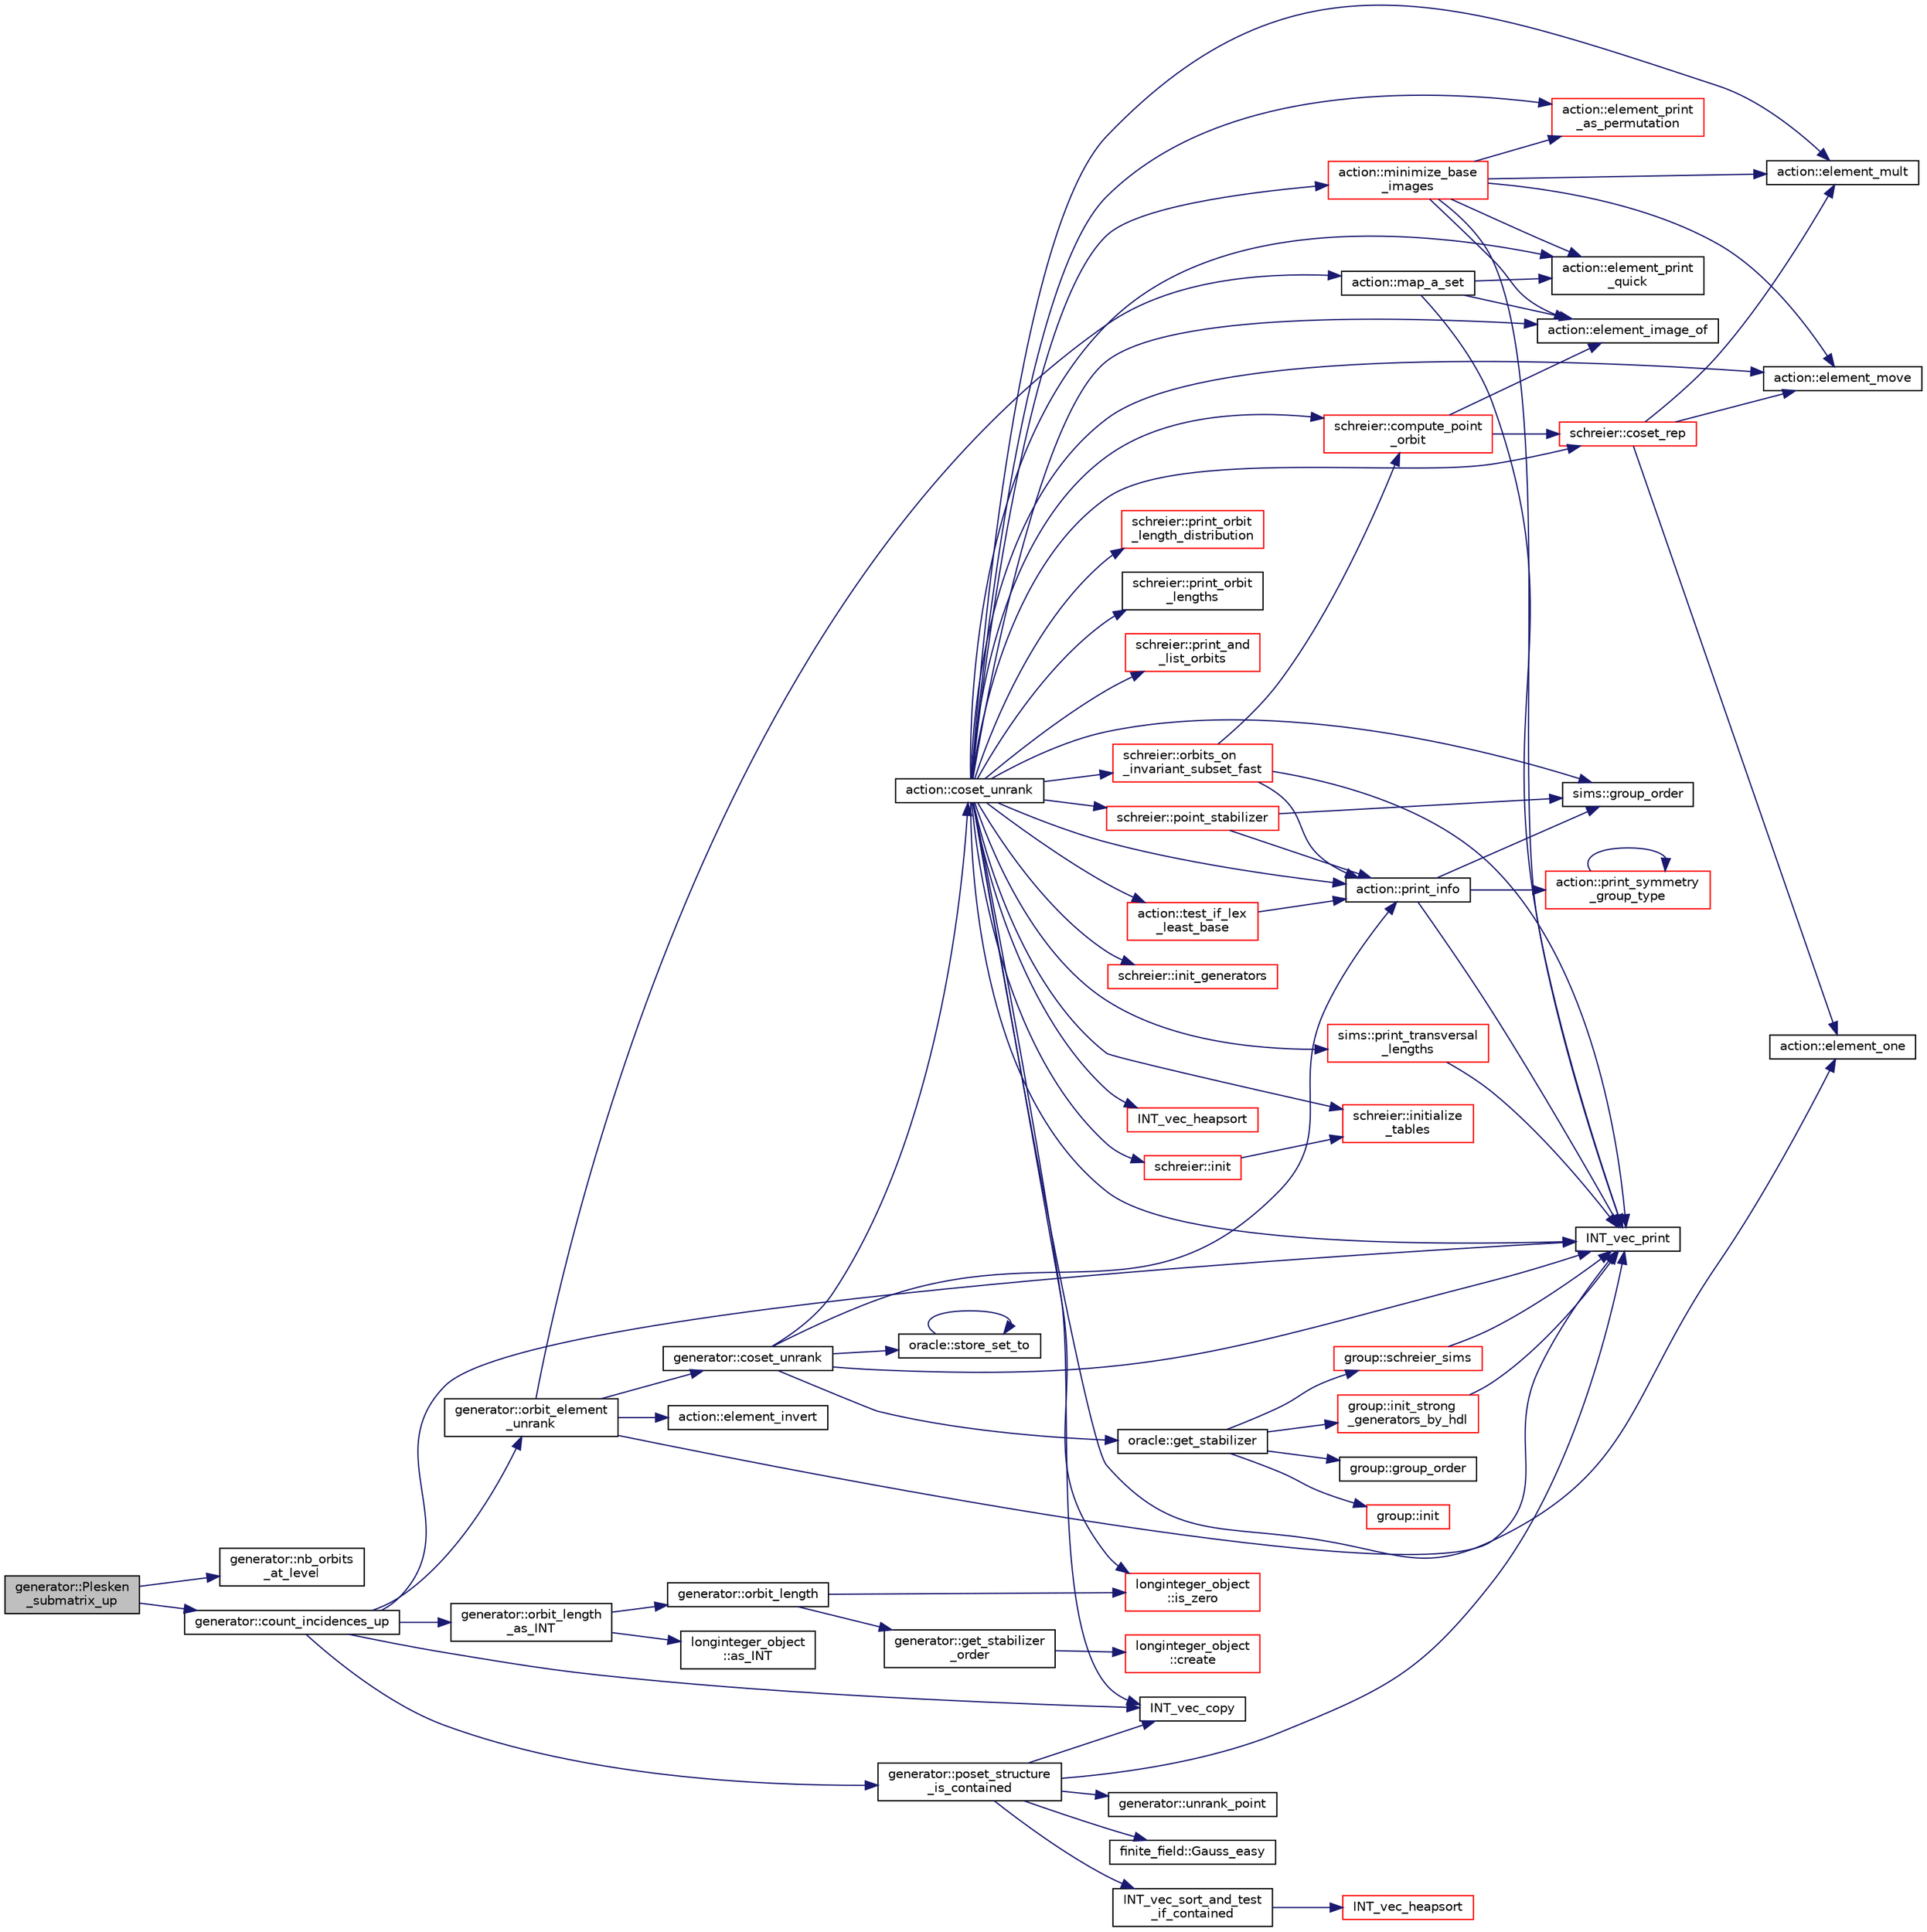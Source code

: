 digraph "generator::Plesken_submatrix_up"
{
  edge [fontname="Helvetica",fontsize="10",labelfontname="Helvetica",labelfontsize="10"];
  node [fontname="Helvetica",fontsize="10",shape=record];
  rankdir="LR";
  Node17274 [label="generator::Plesken\l_submatrix_up",height=0.2,width=0.4,color="black", fillcolor="grey75", style="filled", fontcolor="black"];
  Node17274 -> Node17275 [color="midnightblue",fontsize="10",style="solid",fontname="Helvetica"];
  Node17275 [label="generator::nb_orbits\l_at_level",height=0.2,width=0.4,color="black", fillcolor="white", style="filled",URL="$d7/d73/classgenerator.html#a020f3d8378448310d044a4a24fadf301"];
  Node17274 -> Node17276 [color="midnightblue",fontsize="10",style="solid",fontname="Helvetica"];
  Node17276 [label="generator::count_incidences_up",height=0.2,width=0.4,color="black", fillcolor="white", style="filled",URL="$d7/d73/classgenerator.html#a9d833d8494072c07de28b8f0e9b8155d"];
  Node17276 -> Node17277 [color="midnightblue",fontsize="10",style="solid",fontname="Helvetica"];
  Node17277 [label="generator::orbit_element\l_unrank",height=0.2,width=0.4,color="black", fillcolor="white", style="filled",URL="$d7/d73/classgenerator.html#a26a8d0b1964170e19dcbd37fa0a4957f"];
  Node17277 -> Node17278 [color="midnightblue",fontsize="10",style="solid",fontname="Helvetica"];
  Node17278 [label="generator::coset_unrank",height=0.2,width=0.4,color="black", fillcolor="white", style="filled",URL="$d7/d73/classgenerator.html#a489f02ee804f130f666029a46020aaf6"];
  Node17278 -> Node17279 [color="midnightblue",fontsize="10",style="solid",fontname="Helvetica"];
  Node17279 [label="action::print_info",height=0.2,width=0.4,color="black", fillcolor="white", style="filled",URL="$d2/d86/classaction.html#a6f89e493e5c5a32e5c3b8963d438ce86"];
  Node17279 -> Node17280 [color="midnightblue",fontsize="10",style="solid",fontname="Helvetica"];
  Node17280 [label="action::print_symmetry\l_group_type",height=0.2,width=0.4,color="red", fillcolor="white", style="filled",URL="$d2/d86/classaction.html#aed811766c7e64fe2c853df8b0b67aa6e"];
  Node17280 -> Node17280 [color="midnightblue",fontsize="10",style="solid",fontname="Helvetica"];
  Node17279 -> Node17282 [color="midnightblue",fontsize="10",style="solid",fontname="Helvetica"];
  Node17282 [label="INT_vec_print",height=0.2,width=0.4,color="black", fillcolor="white", style="filled",URL="$df/dbf/sajeeb_8_c.html#a79a5901af0b47dd0d694109543c027fe"];
  Node17279 -> Node17283 [color="midnightblue",fontsize="10",style="solid",fontname="Helvetica"];
  Node17283 [label="sims::group_order",height=0.2,width=0.4,color="black", fillcolor="white", style="filled",URL="$d9/df3/classsims.html#aa442445175656570fa35febbe790efad"];
  Node17278 -> Node17284 [color="midnightblue",fontsize="10",style="solid",fontname="Helvetica"];
  Node17284 [label="oracle::store_set_to",height=0.2,width=0.4,color="black", fillcolor="white", style="filled",URL="$d7/da7/classoracle.html#a4489d03d342f31d1e64632ce4d0e700d"];
  Node17284 -> Node17284 [color="midnightblue",fontsize="10",style="solid",fontname="Helvetica"];
  Node17278 -> Node17282 [color="midnightblue",fontsize="10",style="solid",fontname="Helvetica"];
  Node17278 -> Node17285 [color="midnightblue",fontsize="10",style="solid",fontname="Helvetica"];
  Node17285 [label="oracle::get_stabilizer",height=0.2,width=0.4,color="black", fillcolor="white", style="filled",URL="$d7/da7/classoracle.html#a66344906577c7688e2e5f3d0c5748d2c"];
  Node17285 -> Node17286 [color="midnightblue",fontsize="10",style="solid",fontname="Helvetica"];
  Node17286 [label="group::init",height=0.2,width=0.4,color="red", fillcolor="white", style="filled",URL="$d1/db7/classgroup.html#a9f5de0500658e265332c7f62c0d3962d"];
  Node17285 -> Node17288 [color="midnightblue",fontsize="10",style="solid",fontname="Helvetica"];
  Node17288 [label="group::init_strong\l_generators_by_hdl",height=0.2,width=0.4,color="red", fillcolor="white", style="filled",URL="$d1/db7/classgroup.html#a65100d600cfb0955dae3582a2d6a2532"];
  Node17288 -> Node17282 [color="midnightblue",fontsize="10",style="solid",fontname="Helvetica"];
  Node17285 -> Node17295 [color="midnightblue",fontsize="10",style="solid",fontname="Helvetica"];
  Node17295 [label="group::schreier_sims",height=0.2,width=0.4,color="red", fillcolor="white", style="filled",URL="$d1/db7/classgroup.html#a224ed784f302897ca0c0e578446afa08"];
  Node17295 -> Node17282 [color="midnightblue",fontsize="10",style="solid",fontname="Helvetica"];
  Node17285 -> Node17311 [color="midnightblue",fontsize="10",style="solid",fontname="Helvetica"];
  Node17311 [label="group::group_order",height=0.2,width=0.4,color="black", fillcolor="white", style="filled",URL="$d1/db7/classgroup.html#a2d70bcf6a1495e7fb8e16ba7dfadb725"];
  Node17278 -> Node17312 [color="midnightblue",fontsize="10",style="solid",fontname="Helvetica"];
  Node17312 [label="action::coset_unrank",height=0.2,width=0.4,color="black", fillcolor="white", style="filled",URL="$d2/d86/classaction.html#aeabf488f671d4e77a8a892eb58d82b34"];
  Node17312 -> Node17279 [color="midnightblue",fontsize="10",style="solid",fontname="Helvetica"];
  Node17312 -> Node17283 [color="midnightblue",fontsize="10",style="solid",fontname="Helvetica"];
  Node17312 -> Node17313 [color="midnightblue",fontsize="10",style="solid",fontname="Helvetica"];
  Node17313 [label="action::test_if_lex\l_least_base",height=0.2,width=0.4,color="red", fillcolor="white", style="filled",URL="$d2/d86/classaction.html#afb63a2be19013fcf35337553d7c08eda"];
  Node17313 -> Node17279 [color="midnightblue",fontsize="10",style="solid",fontname="Helvetica"];
  Node17312 -> Node17787 [color="midnightblue",fontsize="10",style="solid",fontname="Helvetica"];
  Node17787 [label="sims::print_transversal\l_lengths",height=0.2,width=0.4,color="red", fillcolor="white", style="filled",URL="$d9/df3/classsims.html#a122d9276cad4b4fbb8ea6f7831d43020"];
  Node17787 -> Node17282 [color="midnightblue",fontsize="10",style="solid",fontname="Helvetica"];
  Node17312 -> Node17789 [color="midnightblue",fontsize="10",style="solid",fontname="Helvetica"];
  Node17789 [label="schreier::init",height=0.2,width=0.4,color="red", fillcolor="white", style="filled",URL="$d3/dd6/classschreier.html#a7443bebde2aa08acae16c0ff29c9abcf"];
  Node17789 -> Node17790 [color="midnightblue",fontsize="10",style="solid",fontname="Helvetica"];
  Node17790 [label="schreier::initialize\l_tables",height=0.2,width=0.4,color="red", fillcolor="white", style="filled",URL="$d3/dd6/classschreier.html#acccc16670f88b14ddc69856cd5c0b36d"];
  Node17312 -> Node17790 [color="midnightblue",fontsize="10",style="solid",fontname="Helvetica"];
  Node17312 -> Node17792 [color="midnightblue",fontsize="10",style="solid",fontname="Helvetica"];
  Node17792 [label="schreier::init_generators",height=0.2,width=0.4,color="red", fillcolor="white", style="filled",URL="$d3/dd6/classschreier.html#a04fd581636085a7414e1b5d1004e44e0"];
  Node17312 -> Node17303 [color="midnightblue",fontsize="10",style="solid",fontname="Helvetica"];
  Node17303 [label="action::element_print\l_quick",height=0.2,width=0.4,color="black", fillcolor="white", style="filled",URL="$d2/d86/classaction.html#a4844680cf6750396f76494a28655265b"];
  Node17312 -> Node17324 [color="midnightblue",fontsize="10",style="solid",fontname="Helvetica"];
  Node17324 [label="action::element_one",height=0.2,width=0.4,color="black", fillcolor="white", style="filled",URL="$d2/d86/classaction.html#a780a105daf04d6d1fe7e2f63b3c88e3b"];
  Node17312 -> Node17362 [color="midnightblue",fontsize="10",style="solid",fontname="Helvetica"];
  Node17362 [label="INT_vec_copy",height=0.2,width=0.4,color="black", fillcolor="white", style="filled",URL="$df/dbf/sajeeb_8_c.html#ac2d875e27e009af6ec04d17254d11075"];
  Node17312 -> Node17674 [color="midnightblue",fontsize="10",style="solid",fontname="Helvetica"];
  Node17674 [label="INT_vec_heapsort",height=0.2,width=0.4,color="red", fillcolor="white", style="filled",URL="$d5/de2/foundations_2data__structures_2data__structures_8h.html#a3590ad9987f801fbfc94634300182f39"];
  Node17312 -> Node17282 [color="midnightblue",fontsize="10",style="solid",fontname="Helvetica"];
  Node17312 -> Node17793 [color="midnightblue",fontsize="10",style="solid",fontname="Helvetica"];
  Node17793 [label="schreier::compute_point\l_orbit",height=0.2,width=0.4,color="red", fillcolor="white", style="filled",URL="$d3/dd6/classschreier.html#a429138e463c8c25dddd8557340ed9edd"];
  Node17793 -> Node17797 [color="midnightblue",fontsize="10",style="solid",fontname="Helvetica"];
  Node17797 [label="schreier::coset_rep",height=0.2,width=0.4,color="red", fillcolor="white", style="filled",URL="$d3/dd6/classschreier.html#a7889b8702372092df4fd05150ee8fdda"];
  Node17797 -> Node17328 [color="midnightblue",fontsize="10",style="solid",fontname="Helvetica"];
  Node17328 [label="action::element_mult",height=0.2,width=0.4,color="black", fillcolor="white", style="filled",URL="$d2/d86/classaction.html#ae9e36b2cae1f0f7bd7144097fa9a34b3"];
  Node17797 -> Node17329 [color="midnightblue",fontsize="10",style="solid",fontname="Helvetica"];
  Node17329 [label="action::element_move",height=0.2,width=0.4,color="black", fillcolor="white", style="filled",URL="$d2/d86/classaction.html#a550947491bbb534d3d7951f50198a874"];
  Node17797 -> Node17324 [color="midnightblue",fontsize="10",style="solid",fontname="Helvetica"];
  Node17793 -> Node17309 [color="midnightblue",fontsize="10",style="solid",fontname="Helvetica"];
  Node17309 [label="action::element_image_of",height=0.2,width=0.4,color="black", fillcolor="white", style="filled",URL="$d2/d86/classaction.html#ae09559d4537a048fc860f8a74a31393d"];
  Node17312 -> Node17798 [color="midnightblue",fontsize="10",style="solid",fontname="Helvetica"];
  Node17798 [label="schreier::orbits_on\l_invariant_subset_fast",height=0.2,width=0.4,color="red", fillcolor="white", style="filled",URL="$d3/dd6/classschreier.html#ada89df0b995b15f149a9aa3b2f571861"];
  Node17798 -> Node17279 [color="midnightblue",fontsize="10",style="solid",fontname="Helvetica"];
  Node17798 -> Node17793 [color="midnightblue",fontsize="10",style="solid",fontname="Helvetica"];
  Node17798 -> Node17282 [color="midnightblue",fontsize="10",style="solid",fontname="Helvetica"];
  Node17312 -> Node17800 [color="midnightblue",fontsize="10",style="solid",fontname="Helvetica"];
  Node17800 [label="schreier::print_orbit\l_length_distribution",height=0.2,width=0.4,color="red", fillcolor="white", style="filled",URL="$d3/dd6/classschreier.html#a0464626aa62056d355b34898518c4589"];
  Node17312 -> Node17803 [color="midnightblue",fontsize="10",style="solid",fontname="Helvetica"];
  Node17803 [label="schreier::print_orbit\l_lengths",height=0.2,width=0.4,color="black", fillcolor="white", style="filled",URL="$d3/dd6/classschreier.html#a8c7409ed71c0d8f234555eec3bc028a3"];
  Node17312 -> Node17804 [color="midnightblue",fontsize="10",style="solid",fontname="Helvetica"];
  Node17804 [label="schreier::print_and\l_list_orbits",height=0.2,width=0.4,color="red", fillcolor="white", style="filled",URL="$d3/dd6/classschreier.html#a601f9c08d5a6f37f849d22fa4e89d892"];
  Node17312 -> Node17805 [color="midnightblue",fontsize="10",style="solid",fontname="Helvetica"];
  Node17805 [label="longinteger_object\l::is_zero",height=0.2,width=0.4,color="red", fillcolor="white", style="filled",URL="$dd/d7e/classlonginteger__object.html#a0946732d08e5180a00480f4c40667101"];
  Node17312 -> Node17797 [color="midnightblue",fontsize="10",style="solid",fontname="Helvetica"];
  Node17312 -> Node17329 [color="midnightblue",fontsize="10",style="solid",fontname="Helvetica"];
  Node17312 -> Node17668 [color="midnightblue",fontsize="10",style="solid",fontname="Helvetica"];
  Node17668 [label="action::element_print\l_as_permutation",height=0.2,width=0.4,color="red", fillcolor="white", style="filled",URL="$d2/d86/classaction.html#a2975618a8203187b688a67c947150bb8"];
  Node17312 -> Node17807 [color="midnightblue",fontsize="10",style="solid",fontname="Helvetica"];
  Node17807 [label="action::minimize_base\l_images",height=0.2,width=0.4,color="red", fillcolor="white", style="filled",URL="$d2/d86/classaction.html#a93d3f510f8678d02b8f246863b542317"];
  Node17807 -> Node17329 [color="midnightblue",fontsize="10",style="solid",fontname="Helvetica"];
  Node17807 -> Node17309 [color="midnightblue",fontsize="10",style="solid",fontname="Helvetica"];
  Node17807 -> Node17303 [color="midnightblue",fontsize="10",style="solid",fontname="Helvetica"];
  Node17807 -> Node17668 [color="midnightblue",fontsize="10",style="solid",fontname="Helvetica"];
  Node17807 -> Node17328 [color="midnightblue",fontsize="10",style="solid",fontname="Helvetica"];
  Node17807 -> Node17282 [color="midnightblue",fontsize="10",style="solid",fontname="Helvetica"];
  Node17312 -> Node17309 [color="midnightblue",fontsize="10",style="solid",fontname="Helvetica"];
  Node17312 -> Node17810 [color="midnightblue",fontsize="10",style="solid",fontname="Helvetica"];
  Node17810 [label="schreier::point_stabilizer",height=0.2,width=0.4,color="red", fillcolor="white", style="filled",URL="$d3/dd6/classschreier.html#a976a31dfe3238284d96fc200532c7077"];
  Node17810 -> Node17279 [color="midnightblue",fontsize="10",style="solid",fontname="Helvetica"];
  Node17810 -> Node17283 [color="midnightblue",fontsize="10",style="solid",fontname="Helvetica"];
  Node17312 -> Node17328 [color="midnightblue",fontsize="10",style="solid",fontname="Helvetica"];
  Node17277 -> Node17341 [color="midnightblue",fontsize="10",style="solid",fontname="Helvetica"];
  Node17341 [label="action::element_invert",height=0.2,width=0.4,color="black", fillcolor="white", style="filled",URL="$d2/d86/classaction.html#aa4bd01e338497714586636751fcef436"];
  Node17277 -> Node17679 [color="midnightblue",fontsize="10",style="solid",fontname="Helvetica"];
  Node17679 [label="action::map_a_set",height=0.2,width=0.4,color="black", fillcolor="white", style="filled",URL="$d2/d86/classaction.html#a600e542e5aeca2a46f18110e027947e0"];
  Node17679 -> Node17303 [color="midnightblue",fontsize="10",style="solid",fontname="Helvetica"];
  Node17679 -> Node17282 [color="midnightblue",fontsize="10",style="solid",fontname="Helvetica"];
  Node17679 -> Node17309 [color="midnightblue",fontsize="10",style="solid",fontname="Helvetica"];
  Node17277 -> Node17282 [color="midnightblue",fontsize="10",style="solid",fontname="Helvetica"];
  Node17276 -> Node17824 [color="midnightblue",fontsize="10",style="solid",fontname="Helvetica"];
  Node17824 [label="generator::orbit_length\l_as_INT",height=0.2,width=0.4,color="black", fillcolor="white", style="filled",URL="$d7/d73/classgenerator.html#aecb478b303fd91af6a914f541906da39"];
  Node17824 -> Node17825 [color="midnightblue",fontsize="10",style="solid",fontname="Helvetica"];
  Node17825 [label="generator::orbit_length",height=0.2,width=0.4,color="black", fillcolor="white", style="filled",URL="$d7/d73/classgenerator.html#a38a102d644c03c18ad901f1a815a7f6c"];
  Node17825 -> Node17826 [color="midnightblue",fontsize="10",style="solid",fontname="Helvetica"];
  Node17826 [label="generator::get_stabilizer\l_order",height=0.2,width=0.4,color="black", fillcolor="white", style="filled",URL="$d7/d73/classgenerator.html#a2a03fc974c76e47e999f3abc99e6b81d"];
  Node17826 -> Node17333 [color="midnightblue",fontsize="10",style="solid",fontname="Helvetica"];
  Node17333 [label="longinteger_object\l::create",height=0.2,width=0.4,color="red", fillcolor="white", style="filled",URL="$dd/d7e/classlonginteger__object.html#a95d2eebc60849c3963a49298b1f498c2"];
  Node17825 -> Node17805 [color="midnightblue",fontsize="10",style="solid",fontname="Helvetica"];
  Node17824 -> Node17342 [color="midnightblue",fontsize="10",style="solid",fontname="Helvetica"];
  Node17342 [label="longinteger_object\l::as_INT",height=0.2,width=0.4,color="black", fillcolor="white", style="filled",URL="$dd/d7e/classlonginteger__object.html#afb992d4679a6741acc63c8bcba27971e"];
  Node17276 -> Node17282 [color="midnightblue",fontsize="10",style="solid",fontname="Helvetica"];
  Node17276 -> Node17362 [color="midnightblue",fontsize="10",style="solid",fontname="Helvetica"];
  Node17276 -> Node17827 [color="midnightblue",fontsize="10",style="solid",fontname="Helvetica"];
  Node17827 [label="generator::poset_structure\l_is_contained",height=0.2,width=0.4,color="black", fillcolor="white", style="filled",URL="$d7/d73/classgenerator.html#a7744526e5820dc107488bbf0aa10a1db"];
  Node17827 -> Node17282 [color="midnightblue",fontsize="10",style="solid",fontname="Helvetica"];
  Node17827 -> Node17828 [color="midnightblue",fontsize="10",style="solid",fontname="Helvetica"];
  Node17828 [label="generator::unrank_point",height=0.2,width=0.4,color="black", fillcolor="white", style="filled",URL="$d7/d73/classgenerator.html#ad8842983b197430759b0588712c26693"];
  Node17827 -> Node17398 [color="midnightblue",fontsize="10",style="solid",fontname="Helvetica"];
  Node17398 [label="finite_field::Gauss_easy",height=0.2,width=0.4,color="black", fillcolor="white", style="filled",URL="$df/d5a/classfinite__field.html#a32761bf6c4a41f24b7193352127db8e7"];
  Node17827 -> Node17362 [color="midnightblue",fontsize="10",style="solid",fontname="Helvetica"];
  Node17827 -> Node17829 [color="midnightblue",fontsize="10",style="solid",fontname="Helvetica"];
  Node17829 [label="INT_vec_sort_and_test\l_if_contained",height=0.2,width=0.4,color="black", fillcolor="white", style="filled",URL="$d5/de2/foundations_2data__structures_2data__structures_8h.html#aa8b6dcb22480872d7cc0f7d2354026af"];
  Node17829 -> Node17830 [color="midnightblue",fontsize="10",style="solid",fontname="Helvetica"];
  Node17830 [label="INT_vec_heapsort",height=0.2,width=0.4,color="red", fillcolor="white", style="filled",URL="$d4/dd7/sorting_8_c.html#a3590ad9987f801fbfc94634300182f39"];
}
